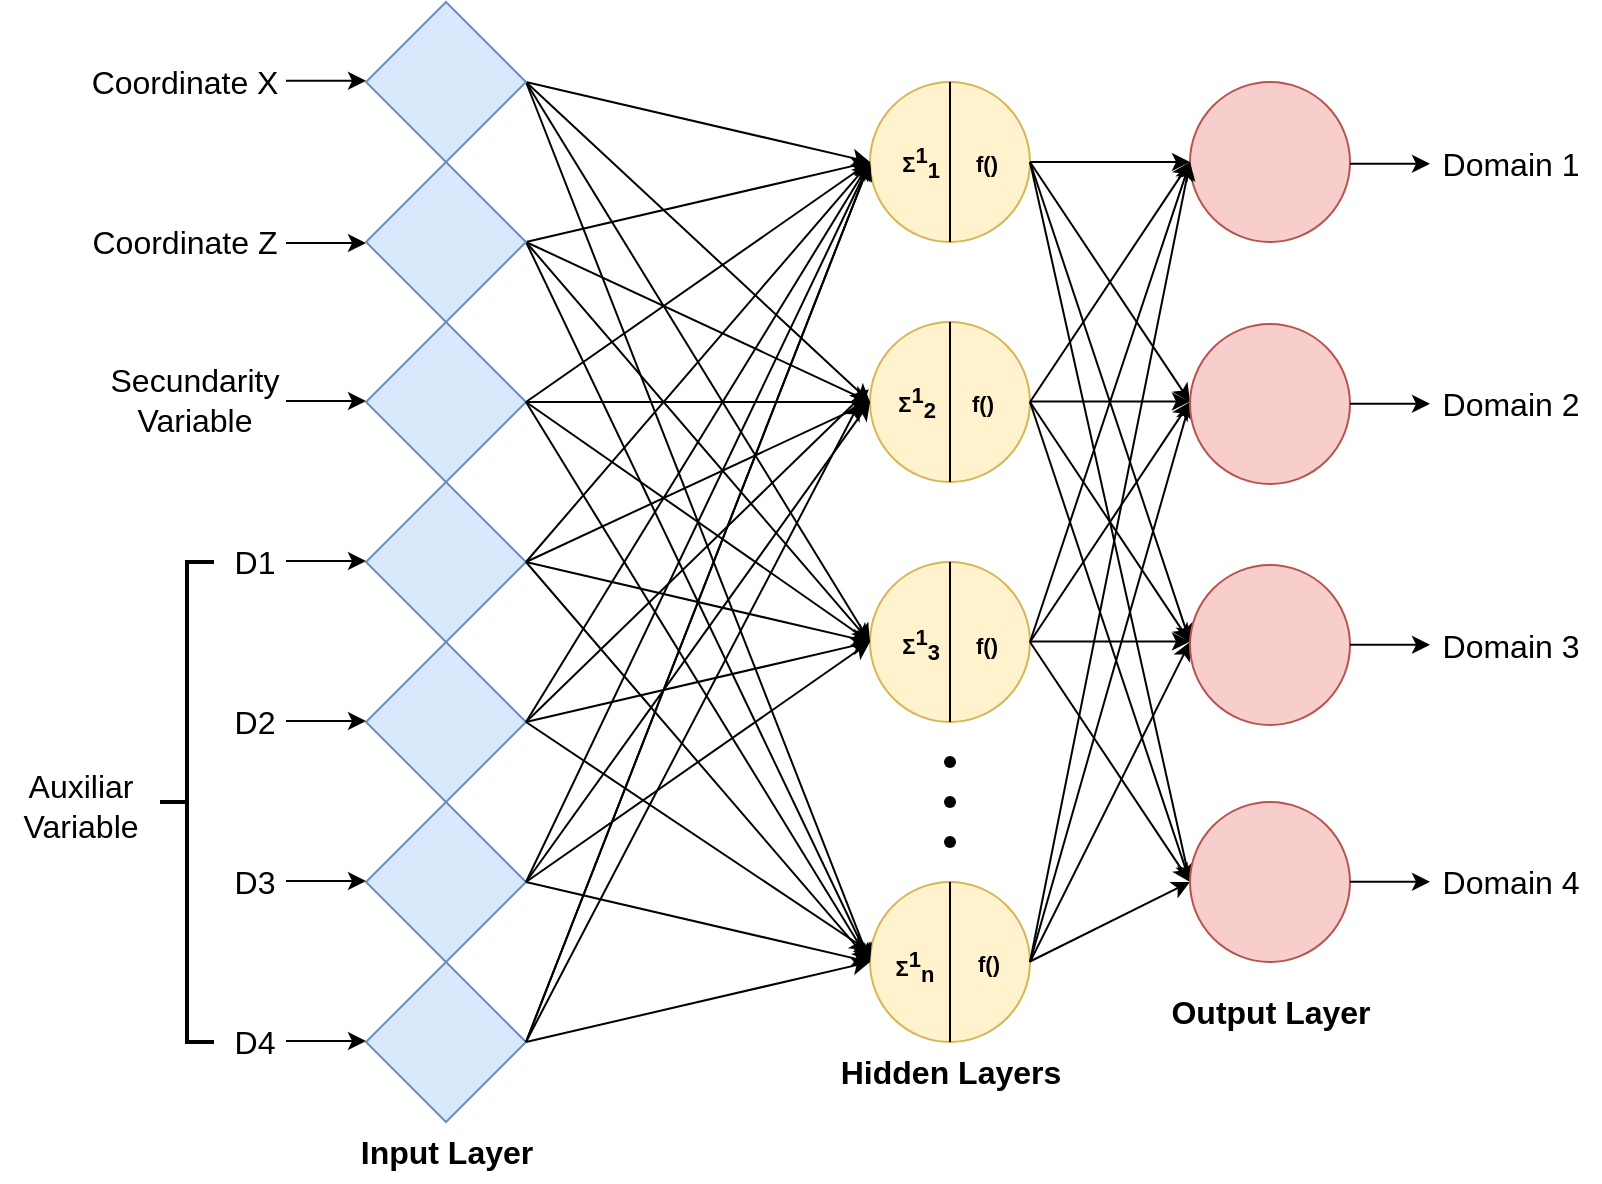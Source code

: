 <mxfile version="26.1.1">
  <diagram name="Página-1" id="CkdQ_40eLKM1FDib4vKP">
    <mxGraphModel dx="1614" dy="626" grid="1" gridSize="10" guides="1" tooltips="1" connect="1" arrows="1" fold="1" page="0" pageScale="1" pageWidth="827" pageHeight="1169" background="none" math="0" shadow="0">
      <root>
        <mxCell id="0" />
        <mxCell id="1" parent="0" />
        <mxCell id="4qIM2cVefQbF1bmY9J0a-3" value="" style="ellipse;whiteSpace=wrap;html=1;aspect=fixed;fillColor=#fff2cc;strokeColor=#d6b656;" parent="1" vertex="1">
          <mxGeometry x="295" y="200" width="80" height="80" as="geometry" />
        </mxCell>
        <mxCell id="4qIM2cVefQbF1bmY9J0a-4" value="" style="ellipse;whiteSpace=wrap;html=1;aspect=fixed;fillColor=#fff2cc;strokeColor=#d6b656;" parent="1" vertex="1">
          <mxGeometry x="295" y="80" width="80" height="80" as="geometry" />
        </mxCell>
        <mxCell id="4qIM2cVefQbF1bmY9J0a-5" value="" style="ellipse;whiteSpace=wrap;html=1;aspect=fixed;fillColor=#fff2cc;strokeColor=#d6b656;" parent="1" vertex="1">
          <mxGeometry x="295" y="320" width="80" height="80" as="geometry" />
        </mxCell>
        <mxCell id="4qIM2cVefQbF1bmY9J0a-6" value="" style="ellipse;whiteSpace=wrap;html=1;aspect=fixed;fillColor=#fff2cc;strokeColor=#d6b656;" parent="1" vertex="1">
          <mxGeometry x="295" y="480" width="80" height="80" as="geometry" />
        </mxCell>
        <mxCell id="4qIM2cVefQbF1bmY9J0a-19" value="" style="ellipse;whiteSpace=wrap;html=1;aspect=fixed;fillColor=#f8cecc;strokeColor=#b85450;" parent="1" vertex="1">
          <mxGeometry x="455" y="80" width="80" height="80" as="geometry" />
        </mxCell>
        <mxCell id="4qIM2cVefQbF1bmY9J0a-20" value="" style="endArrow=classic;html=1;rounded=0;exitX=1;exitY=0.5;exitDx=0;exitDy=0;entryX=0;entryY=0.5;entryDx=0;entryDy=0;" parent="1" source="FGVWQjZt9ewmgZoG4UvB-17" target="4qIM2cVefQbF1bmY9J0a-4" edge="1">
          <mxGeometry width="50" height="50" relative="1" as="geometry">
            <mxPoint x="200.0" y="160" as="sourcePoint" />
            <mxPoint x="440" y="170" as="targetPoint" />
          </mxGeometry>
        </mxCell>
        <mxCell id="4qIM2cVefQbF1bmY9J0a-21" value="" style="endArrow=classic;html=1;rounded=0;entryX=0;entryY=0.5;entryDx=0;entryDy=0;exitX=1;exitY=0.5;exitDx=0;exitDy=0;" parent="1" source="FGVWQjZt9ewmgZoG4UvB-17" target="4qIM2cVefQbF1bmY9J0a-6" edge="1">
          <mxGeometry width="50" height="50" relative="1" as="geometry">
            <mxPoint x="200" y="160" as="sourcePoint" />
            <mxPoint x="290" y="50" as="targetPoint" />
          </mxGeometry>
        </mxCell>
        <mxCell id="4qIM2cVefQbF1bmY9J0a-22" value="" style="endArrow=classic;html=1;rounded=0;exitX=1;exitY=0.5;exitDx=0;exitDy=0;entryX=0;entryY=0.5;entryDx=0;entryDy=0;" parent="1" source="FGVWQjZt9ewmgZoG4UvB-17" target="4qIM2cVefQbF1bmY9J0a-5" edge="1">
          <mxGeometry width="50" height="50" relative="1" as="geometry">
            <mxPoint x="200.0" y="160" as="sourcePoint" />
            <mxPoint x="300" y="60" as="targetPoint" />
          </mxGeometry>
        </mxCell>
        <mxCell id="4qIM2cVefQbF1bmY9J0a-23" value="" style="endArrow=classic;html=1;rounded=0;exitX=1;exitY=0.5;exitDx=0;exitDy=0;entryX=0;entryY=0.5;entryDx=0;entryDy=0;" parent="1" source="FGVWQjZt9ewmgZoG4UvB-17" target="4qIM2cVefQbF1bmY9J0a-3" edge="1">
          <mxGeometry width="50" height="50" relative="1" as="geometry">
            <mxPoint x="200.0" y="160" as="sourcePoint" />
            <mxPoint x="310" y="70" as="targetPoint" />
          </mxGeometry>
        </mxCell>
        <mxCell id="4qIM2cVefQbF1bmY9J0a-24" value="" style="endArrow=classic;html=1;rounded=0;exitX=1;exitY=0.5;exitDx=0;exitDy=0;entryX=0;entryY=0.5;entryDx=0;entryDy=0;" parent="1" source="FGVWQjZt9ewmgZoG4UvB-16" target="4qIM2cVefQbF1bmY9J0a-5" edge="1">
          <mxGeometry width="50" height="50" relative="1" as="geometry">
            <mxPoint x="200.0" y="280" as="sourcePoint" />
            <mxPoint x="290" y="50" as="targetPoint" />
          </mxGeometry>
        </mxCell>
        <mxCell id="4qIM2cVefQbF1bmY9J0a-25" value="" style="endArrow=classic;html=1;rounded=0;exitX=1;exitY=0.5;exitDx=0;exitDy=0;entryX=0;entryY=0.5;entryDx=0;entryDy=0;" parent="1" source="FGVWQjZt9ewmgZoG4UvB-16" target="4qIM2cVefQbF1bmY9J0a-6" edge="1">
          <mxGeometry width="50" height="50" relative="1" as="geometry">
            <mxPoint x="200.0" y="280" as="sourcePoint" />
            <mxPoint x="300" y="60" as="targetPoint" />
          </mxGeometry>
        </mxCell>
        <mxCell id="4qIM2cVefQbF1bmY9J0a-26" value="" style="endArrow=classic;html=1;rounded=0;exitX=1;exitY=0.5;exitDx=0;exitDy=0;entryX=0;entryY=0.5;entryDx=0;entryDy=0;" parent="1" source="FGVWQjZt9ewmgZoG4UvB-16" target="4qIM2cVefQbF1bmY9J0a-4" edge="1">
          <mxGeometry width="50" height="50" relative="1" as="geometry">
            <mxPoint x="200.0" y="280" as="sourcePoint" />
            <mxPoint x="310" y="70" as="targetPoint" />
          </mxGeometry>
        </mxCell>
        <mxCell id="4qIM2cVefQbF1bmY9J0a-27" value="" style="endArrow=classic;html=1;rounded=0;exitX=1;exitY=0.5;exitDx=0;exitDy=0;entryX=0;entryY=0.5;entryDx=0;entryDy=0;" parent="1" source="FGVWQjZt9ewmgZoG4UvB-16" target="4qIM2cVefQbF1bmY9J0a-3" edge="1">
          <mxGeometry width="50" height="50" relative="1" as="geometry">
            <mxPoint x="200.0" y="280" as="sourcePoint" />
            <mxPoint x="320" y="80" as="targetPoint" />
          </mxGeometry>
        </mxCell>
        <mxCell id="4qIM2cVefQbF1bmY9J0a-28" value="" style="endArrow=classic;html=1;rounded=0;exitX=1;exitY=0.5;exitDx=0;exitDy=0;entryX=0;entryY=0.5;entryDx=0;entryDy=0;" parent="1" source="4qIM2cVefQbF1bmY9J0a-4" edge="1">
          <mxGeometry width="50" height="50" relative="1" as="geometry">
            <mxPoint x="375" y="240" as="sourcePoint" />
            <mxPoint x="455.0" y="120" as="targetPoint" />
          </mxGeometry>
        </mxCell>
        <mxCell id="4qIM2cVefQbF1bmY9J0a-31" value="" style="endArrow=classic;html=1;rounded=0;exitX=1;exitY=0.5;exitDx=0;exitDy=0;entryX=0;entryY=0.5;entryDx=0;entryDy=0;" parent="1" edge="1">
          <mxGeometry width="50" height="50" relative="1" as="geometry">
            <mxPoint x="375" y="239.76" as="sourcePoint" />
            <mxPoint x="455" y="239.76" as="targetPoint" />
          </mxGeometry>
        </mxCell>
        <mxCell id="4qIM2cVefQbF1bmY9J0a-37" value="" style="endArrow=classic;html=1;rounded=0;exitX=1;exitY=0.5;exitDx=0;exitDy=0;entryX=0;entryY=0.5;entryDx=0;entryDy=0;" parent="1" edge="1">
          <mxGeometry width="50" height="50" relative="1" as="geometry">
            <mxPoint x="375" y="359.76" as="sourcePoint" />
            <mxPoint x="455" y="359.76" as="targetPoint" />
          </mxGeometry>
        </mxCell>
        <mxCell id="4qIM2cVefQbF1bmY9J0a-40" value="" style="endArrow=classic;html=1;rounded=0;exitX=1;exitY=0.5;exitDx=0;exitDy=0;entryX=0;entryY=0.5;entryDx=0;entryDy=0;" parent="1" target="FGVWQjZt9ewmgZoG4UvB-36" edge="1">
          <mxGeometry width="50" height="50" relative="1" as="geometry">
            <mxPoint x="375" y="519.76" as="sourcePoint" />
            <mxPoint x="450" y="480" as="targetPoint" />
          </mxGeometry>
        </mxCell>
        <mxCell id="4qIM2cVefQbF1bmY9J0a-44" value="" style="endArrow=classic;html=1;rounded=0;exitX=1;exitY=0.5;exitDx=0;exitDy=0;entryX=0;entryY=0.5;entryDx=0;entryDy=0;" parent="1" source="4qIM2cVefQbF1bmY9J0a-4" target="FGVWQjZt9ewmgZoG4UvB-36" edge="1">
          <mxGeometry width="50" height="50" relative="1" as="geometry">
            <mxPoint x="385" y="130" as="sourcePoint" />
            <mxPoint x="450" y="450" as="targetPoint" />
          </mxGeometry>
        </mxCell>
        <mxCell id="4qIM2cVefQbF1bmY9J0a-45" value="" style="endArrow=classic;html=1;rounded=0;entryX=0;entryY=0.5;entryDx=0;entryDy=0;exitX=1;exitY=0.5;exitDx=0;exitDy=0;" parent="1" source="4qIM2cVefQbF1bmY9J0a-4" edge="1">
          <mxGeometry width="50" height="50" relative="1" as="geometry">
            <mxPoint x="395" y="140" as="sourcePoint" />
            <mxPoint x="455.0" y="360.0" as="targetPoint" />
          </mxGeometry>
        </mxCell>
        <mxCell id="4qIM2cVefQbF1bmY9J0a-46" value="" style="endArrow=classic;html=1;rounded=0;exitX=1;exitY=0.5;exitDx=0;exitDy=0;entryX=0;entryY=0.5;entryDx=0;entryDy=0;" parent="1" source="4qIM2cVefQbF1bmY9J0a-4" edge="1">
          <mxGeometry width="50" height="50" relative="1" as="geometry">
            <mxPoint x="405" y="150" as="sourcePoint" />
            <mxPoint x="455.0" y="240" as="targetPoint" />
          </mxGeometry>
        </mxCell>
        <mxCell id="4qIM2cVefQbF1bmY9J0a-47" value="" style="endArrow=classic;html=1;rounded=0;exitX=1;exitY=0.5;exitDx=0;exitDy=0;entryX=0;entryY=0.5;entryDx=0;entryDy=0;" parent="1" source="4qIM2cVefQbF1bmY9J0a-3" edge="1">
          <mxGeometry width="50" height="50" relative="1" as="geometry">
            <mxPoint x="415" y="160" as="sourcePoint" />
            <mxPoint x="455.0" y="120" as="targetPoint" />
          </mxGeometry>
        </mxCell>
        <mxCell id="4qIM2cVefQbF1bmY9J0a-48" value="" style="endArrow=classic;html=1;rounded=0;exitX=1;exitY=0.5;exitDx=0;exitDy=0;entryX=0;entryY=0.5;entryDx=0;entryDy=0;" parent="1" source="4qIM2cVefQbF1bmY9J0a-3" target="FGVWQjZt9ewmgZoG4UvB-36" edge="1">
          <mxGeometry width="50" height="50" relative="1" as="geometry">
            <mxPoint x="425" y="170" as="sourcePoint" />
            <mxPoint x="450" y="460" as="targetPoint" />
          </mxGeometry>
        </mxCell>
        <mxCell id="4qIM2cVefQbF1bmY9J0a-49" value="" style="endArrow=classic;html=1;rounded=0;exitX=1;exitY=0.5;exitDx=0;exitDy=0;entryX=0;entryY=0.5;entryDx=0;entryDy=0;" parent="1" source="4qIM2cVefQbF1bmY9J0a-3" edge="1">
          <mxGeometry width="50" height="50" relative="1" as="geometry">
            <mxPoint x="435" y="180" as="sourcePoint" />
            <mxPoint x="455.0" y="360.0" as="targetPoint" />
          </mxGeometry>
        </mxCell>
        <mxCell id="4qIM2cVefQbF1bmY9J0a-52" value="" style="endArrow=classic;html=1;rounded=0;exitX=1;exitY=0.5;exitDx=0;exitDy=0;entryX=0;entryY=0.5;entryDx=0;entryDy=0;" parent="1" source="4qIM2cVefQbF1bmY9J0a-5" target="FGVWQjZt9ewmgZoG4UvB-36" edge="1">
          <mxGeometry width="50" height="50" relative="1" as="geometry">
            <mxPoint x="395" y="470" as="sourcePoint" />
            <mxPoint x="440" y="470" as="targetPoint" />
          </mxGeometry>
        </mxCell>
        <mxCell id="4qIM2cVefQbF1bmY9J0a-54" value="" style="endArrow=classic;html=1;rounded=0;exitX=1;exitY=0.5;exitDx=0;exitDy=0;entryX=0;entryY=0.5;entryDx=0;entryDy=0;" parent="1" source="4qIM2cVefQbF1bmY9J0a-5" edge="1">
          <mxGeometry width="50" height="50" relative="1" as="geometry">
            <mxPoint x="455" y="520" as="sourcePoint" />
            <mxPoint x="455.0" y="120" as="targetPoint" />
          </mxGeometry>
        </mxCell>
        <mxCell id="4qIM2cVefQbF1bmY9J0a-55" value="" style="endArrow=classic;html=1;rounded=0;exitX=1;exitY=0.5;exitDx=0;exitDy=0;entryX=0;entryY=0.5;entryDx=0;entryDy=0;" parent="1" source="4qIM2cVefQbF1bmY9J0a-5" edge="1">
          <mxGeometry width="50" height="50" relative="1" as="geometry">
            <mxPoint x="465" y="530" as="sourcePoint" />
            <mxPoint x="455.0" y="240" as="targetPoint" />
          </mxGeometry>
        </mxCell>
        <mxCell id="4qIM2cVefQbF1bmY9J0a-56" value="" style="endArrow=classic;html=1;rounded=0;exitX=1;exitY=0.5;exitDx=0;exitDy=0;entryX=0;entryY=0.5;entryDx=0;entryDy=0;" parent="1" source="4qIM2cVefQbF1bmY9J0a-6" edge="1">
          <mxGeometry width="50" height="50" relative="1" as="geometry">
            <mxPoint x="415" y="480" as="sourcePoint" />
            <mxPoint x="455.0" y="360.0" as="targetPoint" />
          </mxGeometry>
        </mxCell>
        <mxCell id="4qIM2cVefQbF1bmY9J0a-57" value="" style="endArrow=classic;html=1;rounded=0;exitX=1;exitY=0.5;exitDx=0;exitDy=0;entryX=0;entryY=0.5;entryDx=0;entryDy=0;" parent="1" source="4qIM2cVefQbF1bmY9J0a-6" edge="1">
          <mxGeometry width="50" height="50" relative="1" as="geometry">
            <mxPoint x="415" y="480" as="sourcePoint" />
            <mxPoint x="455.0" y="240" as="targetPoint" />
          </mxGeometry>
        </mxCell>
        <mxCell id="4qIM2cVefQbF1bmY9J0a-58" value="" style="endArrow=classic;html=1;rounded=0;exitX=1;exitY=0.5;exitDx=0;exitDy=0;entryX=0;entryY=0.5;entryDx=0;entryDy=0;" parent="1" source="4qIM2cVefQbF1bmY9J0a-6" edge="1">
          <mxGeometry width="50" height="50" relative="1" as="geometry">
            <mxPoint x="475" y="540" as="sourcePoint" />
            <mxPoint x="455.0" y="120" as="targetPoint" />
          </mxGeometry>
        </mxCell>
        <mxCell id="4qIM2cVefQbF1bmY9J0a-155" value="" style="shape=waypoint;sketch=0;fillStyle=solid;size=6;pointerEvents=1;points=[];fillColor=none;resizable=0;rotatable=0;perimeter=centerPerimeter;snapToPoint=1;" parent="1" vertex="1">
          <mxGeometry x="325" y="410" width="20" height="20" as="geometry" />
        </mxCell>
        <mxCell id="4qIM2cVefQbF1bmY9J0a-156" value="" style="shape=waypoint;sketch=0;fillStyle=solid;size=6;pointerEvents=1;points=[];fillColor=none;resizable=0;rotatable=0;perimeter=centerPerimeter;snapToPoint=1;" parent="1" vertex="1">
          <mxGeometry x="325" y="430" width="20" height="20" as="geometry" />
        </mxCell>
        <mxCell id="4qIM2cVefQbF1bmY9J0a-157" value="" style="shape=waypoint;sketch=0;fillStyle=solid;size=6;pointerEvents=1;points=[];fillColor=none;resizable=0;rotatable=0;perimeter=centerPerimeter;snapToPoint=1;" parent="1" vertex="1">
          <mxGeometry x="325" y="450" width="20" height="20" as="geometry" />
        </mxCell>
        <mxCell id="4qIM2cVefQbF1bmY9J0a-167" value="" style="endArrow=classic;html=1;rounded=0;entryX=0;entryY=0.5;entryDx=0;entryDy=0;" parent="1" edge="1">
          <mxGeometry width="50" height="50" relative="1" as="geometry">
            <mxPoint x="3" y="79.43" as="sourcePoint" />
            <mxPoint x="43.0" y="79.43" as="targetPoint" />
          </mxGeometry>
        </mxCell>
        <mxCell id="4qIM2cVefQbF1bmY9J0a-168" value="" style="endArrow=classic;html=1;rounded=0;entryX=0;entryY=0.5;entryDx=0;entryDy=0;" parent="1" edge="1">
          <mxGeometry width="50" height="50" relative="1" as="geometry">
            <mxPoint x="3" y="160.5" as="sourcePoint" />
            <mxPoint x="43" y="160.5" as="targetPoint" />
          </mxGeometry>
        </mxCell>
        <mxCell id="4qIM2cVefQbF1bmY9J0a-169" value="" style="endArrow=classic;html=1;rounded=0;entryX=0;entryY=0.5;entryDx=0;entryDy=0;" parent="1" edge="1">
          <mxGeometry width="50" height="50" relative="1" as="geometry">
            <mxPoint x="535" y="120.88" as="sourcePoint" />
            <mxPoint x="575" y="120.88" as="targetPoint" />
          </mxGeometry>
        </mxCell>
        <mxCell id="4qIM2cVefQbF1bmY9J0a-170" value="Input Layer" style="text;html=1;align=center;verticalAlign=middle;resizable=0;points=[];autosize=1;strokeColor=none;fillColor=none;fontSize=16;fontStyle=1" parent="1" vertex="1">
          <mxGeometry x="28" y="600" width="110" height="30" as="geometry" />
        </mxCell>
        <mxCell id="4qIM2cVefQbF1bmY9J0a-171" value="Hidden Layers" style="text;html=1;align=center;verticalAlign=middle;resizable=0;points=[];autosize=1;strokeColor=none;fillColor=none;fontSize=16;fontStyle=1" parent="1" vertex="1">
          <mxGeometry x="270" y="560" width="130" height="30" as="geometry" />
        </mxCell>
        <mxCell id="4qIM2cVefQbF1bmY9J0a-172" value="Output Layer" style="text;html=1;align=center;verticalAlign=middle;resizable=0;points=[];autosize=1;strokeColor=none;fillColor=none;fontSize=16;fontStyle=1" parent="1" vertex="1">
          <mxGeometry x="435" y="530" width="120" height="30" as="geometry" />
        </mxCell>
        <mxCell id="4qIM2cVefQbF1bmY9J0a-173" value="Coordinate X" style="text;html=1;align=center;verticalAlign=middle;resizable=0;points=[];autosize=1;strokeColor=none;fillColor=none;fontSize=16;" parent="1" vertex="1">
          <mxGeometry x="-104" y="64.5" width="111" height="31" as="geometry" />
        </mxCell>
        <mxCell id="4qIM2cVefQbF1bmY9J0a-174" value="Coordinate Z" style="text;html=1;align=center;verticalAlign=middle;resizable=0;points=[];autosize=1;strokeColor=none;fillColor=none;fontSize=16;" parent="1" vertex="1">
          <mxGeometry x="-104" y="144.5" width="111" height="31" as="geometry" />
        </mxCell>
        <mxCell id="4qIM2cVefQbF1bmY9J0a-175" value="Domain 1" style="text;html=1;align=center;verticalAlign=middle;resizable=0;points=[];autosize=1;strokeColor=none;fillColor=none;fontSize=16;" parent="1" vertex="1">
          <mxGeometry x="570" y="106" width="90" height="30" as="geometry" />
        </mxCell>
        <mxCell id="RCf1zZOmux3i1M2k7Inm-12" value="" style="endArrow=none;html=1;rounded=0;entryX=0.5;entryY=0;entryDx=0;entryDy=0;exitX=0.5;exitY=1;exitDx=0;exitDy=0;" parent="1" source="4qIM2cVefQbF1bmY9J0a-4" target="4qIM2cVefQbF1bmY9J0a-4" edge="1">
          <mxGeometry width="50" height="50" relative="1" as="geometry">
            <mxPoint x="551" y="418" as="sourcePoint" />
            <mxPoint x="601" y="368" as="targetPoint" />
          </mxGeometry>
        </mxCell>
        <mxCell id="RCf1zZOmux3i1M2k7Inm-13" value="" style="endArrow=none;html=1;rounded=0;exitX=0.5;exitY=1;exitDx=0;exitDy=0;entryX=0.5;entryY=0;entryDx=0;entryDy=0;" parent="1" source="4qIM2cVefQbF1bmY9J0a-3" target="4qIM2cVefQbF1bmY9J0a-3" edge="1">
          <mxGeometry width="50" height="50" relative="1" as="geometry">
            <mxPoint x="332" y="280" as="sourcePoint" />
            <mxPoint x="338" y="220" as="targetPoint" />
          </mxGeometry>
        </mxCell>
        <mxCell id="RCf1zZOmux3i1M2k7Inm-15" value="" style="endArrow=none;html=1;rounded=0;exitX=0.5;exitY=1;exitDx=0;exitDy=0;entryX=0.5;entryY=0;entryDx=0;entryDy=0;" parent="1" source="4qIM2cVefQbF1bmY9J0a-5" target="4qIM2cVefQbF1bmY9J0a-5" edge="1">
          <mxGeometry width="50" height="50" relative="1" as="geometry">
            <mxPoint x="345" y="290" as="sourcePoint" />
            <mxPoint x="345" y="210" as="targetPoint" />
          </mxGeometry>
        </mxCell>
        <mxCell id="RCf1zZOmux3i1M2k7Inm-16" value="" style="endArrow=none;html=1;rounded=0;exitX=0.5;exitY=1;exitDx=0;exitDy=0;entryX=0.5;entryY=0;entryDx=0;entryDy=0;" parent="1" source="4qIM2cVefQbF1bmY9J0a-6" target="4qIM2cVefQbF1bmY9J0a-6" edge="1">
          <mxGeometry width="50" height="50" relative="1" as="geometry">
            <mxPoint x="355" y="300" as="sourcePoint" />
            <mxPoint x="355" y="220" as="targetPoint" />
          </mxGeometry>
        </mxCell>
        <mxCell id="RCf1zZOmux3i1M2k7Inm-29" value="&lt;font style=&quot;font-size: 11px;&quot;&gt;&lt;b style=&quot;font-size: 11px;&quot;&gt;&lt;span style=&quot;font-size: 11px;&quot;&gt;Σ&lt;sup style=&quot;font-size: 11px;&quot;&gt;1&lt;/sup&gt;&lt;/span&gt;&lt;span style=&quot;font-size: 11px;&quot;&gt;&lt;sub style=&quot;font-size: 11px;&quot;&gt;1&lt;/sub&gt;&lt;/span&gt;&lt;/b&gt;&lt;/font&gt;" style="text;html=1;align=center;verticalAlign=middle;resizable=0;points=[];autosize=1;strokeColor=none;fillColor=none;fontSize=11;" parent="1" vertex="1">
          <mxGeometry x="301" y="103.5" width="37" height="33" as="geometry" />
        </mxCell>
        <mxCell id="RCf1zZOmux3i1M2k7Inm-30" value="&lt;font style=&quot;font-size: 11px;&quot;&gt;&lt;b style=&quot;font-size: 11px;&quot;&gt;&lt;span style=&quot;font-size: 11px;&quot;&gt;Σ&lt;sup style=&quot;font-size: 11px;&quot;&gt;1&lt;/sup&gt;&lt;/span&gt;&lt;span style=&quot;font-size: 11px;&quot;&gt;&lt;sub style=&quot;font-size: 11px;&quot;&gt;2&lt;/sub&gt;&lt;/span&gt;&lt;/b&gt;&lt;/font&gt;" style="text;html=1;align=center;verticalAlign=middle;resizable=0;points=[];autosize=1;strokeColor=none;fillColor=none;fontSize=11;" parent="1" vertex="1">
          <mxGeometry x="299" y="223.5" width="37" height="33" as="geometry" />
        </mxCell>
        <mxCell id="RCf1zZOmux3i1M2k7Inm-31" value="&lt;font style=&quot;font-size: 11px;&quot;&gt;&lt;b style=&quot;font-size: 11px;&quot;&gt;&lt;span style=&quot;font-size: 11px;&quot;&gt;Σ&lt;sup style=&quot;font-size: 11px;&quot;&gt;1&lt;/sup&gt;&lt;/span&gt;&lt;span style=&quot;font-size: 11px;&quot;&gt;&lt;sub style=&quot;font-size: 11px;&quot;&gt;3&lt;/sub&gt;&lt;/span&gt;&lt;/b&gt;&lt;/font&gt;" style="text;html=1;align=center;verticalAlign=middle;resizable=0;points=[];autosize=1;strokeColor=none;fillColor=none;fontSize=11;" parent="1" vertex="1">
          <mxGeometry x="301" y="344" width="37" height="33" as="geometry" />
        </mxCell>
        <mxCell id="RCf1zZOmux3i1M2k7Inm-32" value="&lt;font style=&quot;font-size: 11px;&quot;&gt;&lt;b style=&quot;font-size: 11px;&quot;&gt;&lt;span style=&quot;font-size: 11px;&quot;&gt;Σ&lt;sup style=&quot;font-size: 11px;&quot;&gt;1&lt;/sup&gt;&lt;/span&gt;&lt;sub style=&quot;font-size: 11px;&quot;&gt;&lt;font style=&quot;font-size: 11px;&quot;&gt;n&lt;/font&gt;&lt;/sub&gt;&lt;/b&gt;&lt;/font&gt;" style="text;html=1;align=center;verticalAlign=middle;resizable=0;points=[];autosize=1;strokeColor=none;fillColor=none;fontSize=11;" parent="1" vertex="1">
          <mxGeometry x="297" y="506.5" width="40" height="30" as="geometry" />
        </mxCell>
        <mxCell id="RCf1zZOmux3i1M2k7Inm-45" value="&lt;span style=&quot;font-size: 11px;&quot;&gt;&lt;b style=&quot;font-size: 11px;&quot;&gt;f()&lt;/b&gt;&lt;/span&gt;" style="text;html=1;align=center;verticalAlign=middle;resizable=0;points=[];autosize=1;strokeColor=none;fillColor=none;fontSize=11;" parent="1" vertex="1">
          <mxGeometry x="338" y="108.5" width="29" height="25" as="geometry" />
        </mxCell>
        <mxCell id="RCf1zZOmux3i1M2k7Inm-46" value="&lt;b style=&quot;border-color: var(--border-color); font-size: 11px;&quot;&gt;f()&lt;/b&gt;" style="text;html=1;align=center;verticalAlign=middle;resizable=0;points=[];autosize=1;strokeColor=none;fillColor=none;fontSize=11;" parent="1" vertex="1">
          <mxGeometry x="336" y="228.5" width="29" height="25" as="geometry" />
        </mxCell>
        <mxCell id="RCf1zZOmux3i1M2k7Inm-47" value="&lt;b style=&quot;border-color: var(--border-color); font-size: 11px;&quot;&gt;f()&lt;/b&gt;" style="text;html=1;align=center;verticalAlign=middle;resizable=0;points=[];autosize=1;strokeColor=none;fillColor=none;fontSize=11;" parent="1" vertex="1">
          <mxGeometry x="338" y="349" width="29" height="25" as="geometry" />
        </mxCell>
        <mxCell id="RCf1zZOmux3i1M2k7Inm-48" value="&lt;b style=&quot;border-color: var(--border-color); font-size: 11px;&quot;&gt;f()&lt;/b&gt;" style="text;html=1;align=center;verticalAlign=middle;resizable=0;points=[];autosize=1;strokeColor=none;fillColor=none;fontSize=11;" parent="1" vertex="1">
          <mxGeometry x="339" y="508.5" width="29" height="25" as="geometry" />
        </mxCell>
        <mxCell id="FGVWQjZt9ewmgZoG4UvB-2" value="" style="rhombus;whiteSpace=wrap;html=1;fillColor=#dae8fc;strokeColor=#6c8ebf;" parent="1" vertex="1">
          <mxGeometry x="43" y="280" width="80" height="80" as="geometry" />
        </mxCell>
        <mxCell id="FGVWQjZt9ewmgZoG4UvB-10" value="" style="endArrow=classic;html=1;rounded=0;entryX=0;entryY=0.5;entryDx=0;entryDy=0;" parent="1" edge="1">
          <mxGeometry width="50" height="50" relative="1" as="geometry">
            <mxPoint x="3" y="239.5" as="sourcePoint" />
            <mxPoint x="43" y="239.5" as="targetPoint" />
          </mxGeometry>
        </mxCell>
        <mxCell id="FGVWQjZt9ewmgZoG4UvB-11" value="Secundarity&lt;div&gt;Variable&lt;/div&gt;" style="text;html=1;align=center;verticalAlign=middle;resizable=0;points=[];autosize=1;strokeColor=none;fillColor=none;fontSize=16;" parent="1" vertex="1">
          <mxGeometry x="-94.5" y="214" width="103" height="50" as="geometry" />
        </mxCell>
        <mxCell id="FGVWQjZt9ewmgZoG4UvB-12" value="" style="endArrow=classic;html=1;rounded=0;entryX=0;entryY=0.5;entryDx=0;entryDy=0;" parent="1" edge="1">
          <mxGeometry width="50" height="50" relative="1" as="geometry">
            <mxPoint x="3" y="319.5" as="sourcePoint" />
            <mxPoint x="43" y="319.5" as="targetPoint" />
          </mxGeometry>
        </mxCell>
        <mxCell id="FGVWQjZt9ewmgZoG4UvB-13" value="D1" style="text;html=1;align=center;verticalAlign=middle;resizable=0;points=[];autosize=1;strokeColor=none;fillColor=none;fontSize=16;" parent="1" vertex="1">
          <mxGeometry x="-33" y="305" width="40" height="30" as="geometry" />
        </mxCell>
        <mxCell id="FGVWQjZt9ewmgZoG4UvB-15" value="" style="rhombus;whiteSpace=wrap;html=1;fillColor=#dae8fc;strokeColor=#6c8ebf;" parent="1" vertex="1">
          <mxGeometry x="43" y="200" width="80" height="80" as="geometry" />
        </mxCell>
        <mxCell id="FGVWQjZt9ewmgZoG4UvB-16" value="" style="rhombus;whiteSpace=wrap;html=1;fillColor=#dae8fc;strokeColor=#6c8ebf;" parent="1" vertex="1">
          <mxGeometry x="43" y="120" width="80" height="80" as="geometry" />
        </mxCell>
        <mxCell id="FGVWQjZt9ewmgZoG4UvB-17" value="" style="rhombus;whiteSpace=wrap;html=1;fillColor=#dae8fc;strokeColor=#6c8ebf;" parent="1" vertex="1">
          <mxGeometry x="43" y="40" width="80" height="80" as="geometry" />
        </mxCell>
        <mxCell id="FGVWQjZt9ewmgZoG4UvB-20" value="" style="endArrow=classic;html=1;rounded=0;exitX=1;exitY=0.5;exitDx=0;exitDy=0;entryX=0;entryY=0.5;entryDx=0;entryDy=0;" parent="1" source="FGVWQjZt9ewmgZoG4UvB-15" target="4qIM2cVefQbF1bmY9J0a-6" edge="1">
          <mxGeometry width="50" height="50" relative="1" as="geometry">
            <mxPoint x="133" y="192" as="sourcePoint" />
            <mxPoint x="290" y="500" as="targetPoint" />
          </mxGeometry>
        </mxCell>
        <mxCell id="FGVWQjZt9ewmgZoG4UvB-21" value="" style="endArrow=classic;html=1;rounded=0;exitX=1;exitY=0.5;exitDx=0;exitDy=0;entryX=0;entryY=0.5;entryDx=0;entryDy=0;" parent="1" source="FGVWQjZt9ewmgZoG4UvB-15" target="4qIM2cVefQbF1bmY9J0a-5" edge="1">
          <mxGeometry width="50" height="50" relative="1" as="geometry">
            <mxPoint x="143" y="202" as="sourcePoint" />
            <mxPoint x="300" y="460" as="targetPoint" />
          </mxGeometry>
        </mxCell>
        <mxCell id="FGVWQjZt9ewmgZoG4UvB-22" value="" style="endArrow=classic;html=1;rounded=0;exitX=1;exitY=0.5;exitDx=0;exitDy=0;entryX=0;entryY=0.5;entryDx=0;entryDy=0;" parent="1" source="FGVWQjZt9ewmgZoG4UvB-15" target="4qIM2cVefQbF1bmY9J0a-3" edge="1">
          <mxGeometry width="50" height="50" relative="1" as="geometry">
            <mxPoint x="153" y="212" as="sourcePoint" />
            <mxPoint x="270" y="250" as="targetPoint" />
          </mxGeometry>
        </mxCell>
        <mxCell id="FGVWQjZt9ewmgZoG4UvB-23" value="" style="endArrow=classic;html=1;rounded=0;exitX=1;exitY=0.5;exitDx=0;exitDy=0;entryX=0;entryY=0.5;entryDx=0;entryDy=0;" parent="1" source="FGVWQjZt9ewmgZoG4UvB-15" target="4qIM2cVefQbF1bmY9J0a-4" edge="1">
          <mxGeometry width="50" height="50" relative="1" as="geometry">
            <mxPoint x="163" y="222" as="sourcePoint" />
            <mxPoint x="320" y="480" as="targetPoint" />
          </mxGeometry>
        </mxCell>
        <mxCell id="FGVWQjZt9ewmgZoG4UvB-24" value="" style="endArrow=classic;html=1;rounded=0;exitX=1;exitY=0.5;exitDx=0;exitDy=0;entryX=0;entryY=0.5;entryDx=0;entryDy=0;" parent="1" source="FGVWQjZt9ewmgZoG4UvB-2" target="4qIM2cVefQbF1bmY9J0a-6" edge="1">
          <mxGeometry width="50" height="50" relative="1" as="geometry">
            <mxPoint x="173" y="232" as="sourcePoint" />
            <mxPoint x="330" y="490" as="targetPoint" />
          </mxGeometry>
        </mxCell>
        <mxCell id="FGVWQjZt9ewmgZoG4UvB-25" value="" style="endArrow=classic;html=1;rounded=0;exitX=1;exitY=0.5;exitDx=0;exitDy=0;entryX=0;entryY=0.5;entryDx=0;entryDy=0;" parent="1" source="FGVWQjZt9ewmgZoG4UvB-2" target="4qIM2cVefQbF1bmY9J0a-5" edge="1">
          <mxGeometry width="50" height="50" relative="1" as="geometry">
            <mxPoint x="183" y="242" as="sourcePoint" />
            <mxPoint x="340" y="500" as="targetPoint" />
          </mxGeometry>
        </mxCell>
        <mxCell id="FGVWQjZt9ewmgZoG4UvB-26" value="" style="endArrow=classic;html=1;rounded=0;exitX=1;exitY=0.5;exitDx=0;exitDy=0;entryX=0;entryY=0.5;entryDx=0;entryDy=0;" parent="1" source="FGVWQjZt9ewmgZoG4UvB-2" target="4qIM2cVefQbF1bmY9J0a-3" edge="1">
          <mxGeometry width="50" height="50" relative="1" as="geometry">
            <mxPoint x="193" y="252" as="sourcePoint" />
            <mxPoint x="350" y="510" as="targetPoint" />
          </mxGeometry>
        </mxCell>
        <mxCell id="FGVWQjZt9ewmgZoG4UvB-27" value="" style="endArrow=classic;html=1;rounded=0;exitX=1;exitY=0.5;exitDx=0;exitDy=0;entryX=0;entryY=0.5;entryDx=0;entryDy=0;" parent="1" source="FGVWQjZt9ewmgZoG4UvB-2" target="4qIM2cVefQbF1bmY9J0a-4" edge="1">
          <mxGeometry width="50" height="50" relative="1" as="geometry">
            <mxPoint x="203" y="262" as="sourcePoint" />
            <mxPoint x="360" y="520" as="targetPoint" />
          </mxGeometry>
        </mxCell>
        <mxCell id="FGVWQjZt9ewmgZoG4UvB-34" value="" style="ellipse;whiteSpace=wrap;html=1;aspect=fixed;fillColor=#f8cecc;strokeColor=#b85450;" parent="1" vertex="1">
          <mxGeometry x="455" y="201" width="80" height="80" as="geometry" />
        </mxCell>
        <mxCell id="FGVWQjZt9ewmgZoG4UvB-35" value="" style="ellipse;whiteSpace=wrap;html=1;aspect=fixed;fillColor=#f8cecc;strokeColor=#b85450;" parent="1" vertex="1">
          <mxGeometry x="455" y="321.5" width="80" height="80" as="geometry" />
        </mxCell>
        <mxCell id="FGVWQjZt9ewmgZoG4UvB-36" value="" style="ellipse;whiteSpace=wrap;html=1;aspect=fixed;fillColor=#f8cecc;strokeColor=#b85450;" parent="1" vertex="1">
          <mxGeometry x="455" y="440" width="80" height="80" as="geometry" />
        </mxCell>
        <mxCell id="FGVWQjZt9ewmgZoG4UvB-39" value="" style="endArrow=classic;html=1;rounded=0;entryX=0;entryY=0.5;entryDx=0;entryDy=0;" parent="1" edge="1">
          <mxGeometry width="50" height="50" relative="1" as="geometry">
            <mxPoint x="535" y="240.88" as="sourcePoint" />
            <mxPoint x="575" y="240.88" as="targetPoint" />
          </mxGeometry>
        </mxCell>
        <mxCell id="FGVWQjZt9ewmgZoG4UvB-40" value="Domain 2" style="text;html=1;align=center;verticalAlign=middle;resizable=0;points=[];autosize=1;strokeColor=none;fillColor=none;fontSize=16;" parent="1" vertex="1">
          <mxGeometry x="570" y="226" width="90" height="30" as="geometry" />
        </mxCell>
        <mxCell id="FGVWQjZt9ewmgZoG4UvB-41" value="" style="endArrow=classic;html=1;rounded=0;entryX=0;entryY=0.5;entryDx=0;entryDy=0;" parent="1" edge="1">
          <mxGeometry width="50" height="50" relative="1" as="geometry">
            <mxPoint x="535" y="361.38" as="sourcePoint" />
            <mxPoint x="575" y="361.38" as="targetPoint" />
          </mxGeometry>
        </mxCell>
        <mxCell id="FGVWQjZt9ewmgZoG4UvB-42" value="Domain 3" style="text;html=1;align=center;verticalAlign=middle;resizable=0;points=[];autosize=1;strokeColor=none;fillColor=none;fontSize=16;" parent="1" vertex="1">
          <mxGeometry x="570" y="346.5" width="90" height="30" as="geometry" />
        </mxCell>
        <mxCell id="FGVWQjZt9ewmgZoG4UvB-43" value="" style="endArrow=classic;html=1;rounded=0;entryX=0;entryY=0.5;entryDx=0;entryDy=0;" parent="1" edge="1">
          <mxGeometry width="50" height="50" relative="1" as="geometry">
            <mxPoint x="535" y="479.88" as="sourcePoint" />
            <mxPoint x="575" y="479.88" as="targetPoint" />
          </mxGeometry>
        </mxCell>
        <mxCell id="FGVWQjZt9ewmgZoG4UvB-44" value="Domain 4" style="text;html=1;align=center;verticalAlign=middle;resizable=0;points=[];autosize=1;strokeColor=none;fillColor=none;fontSize=16;" parent="1" vertex="1">
          <mxGeometry x="570" y="465" width="90" height="30" as="geometry" />
        </mxCell>
        <mxCell id="FGVWQjZt9ewmgZoG4UvB-45" value="" style="rhombus;whiteSpace=wrap;html=1;fillColor=#dae8fc;strokeColor=#6c8ebf;" parent="1" vertex="1">
          <mxGeometry x="43" y="360" width="80" height="80" as="geometry" />
        </mxCell>
        <mxCell id="FGVWQjZt9ewmgZoG4UvB-46" value="" style="endArrow=classic;html=1;rounded=0;entryX=0;entryY=0.5;entryDx=0;entryDy=0;" parent="1" edge="1">
          <mxGeometry width="50" height="50" relative="1" as="geometry">
            <mxPoint x="3" y="399.5" as="sourcePoint" />
            <mxPoint x="43" y="399.5" as="targetPoint" />
          </mxGeometry>
        </mxCell>
        <mxCell id="FGVWQjZt9ewmgZoG4UvB-47" value="D2" style="text;html=1;align=center;verticalAlign=middle;resizable=0;points=[];autosize=1;strokeColor=none;fillColor=none;fontSize=16;" parent="1" vertex="1">
          <mxGeometry x="-33" y="385" width="40" height="30" as="geometry" />
        </mxCell>
        <mxCell id="FGVWQjZt9ewmgZoG4UvB-48" value="" style="rhombus;whiteSpace=wrap;html=1;fillColor=#dae8fc;strokeColor=#6c8ebf;" parent="1" vertex="1">
          <mxGeometry x="43" y="440" width="80" height="80" as="geometry" />
        </mxCell>
        <mxCell id="FGVWQjZt9ewmgZoG4UvB-49" value="" style="endArrow=classic;html=1;rounded=0;entryX=0;entryY=0.5;entryDx=0;entryDy=0;" parent="1" edge="1">
          <mxGeometry width="50" height="50" relative="1" as="geometry">
            <mxPoint x="3" y="479.5" as="sourcePoint" />
            <mxPoint x="43" y="479.5" as="targetPoint" />
          </mxGeometry>
        </mxCell>
        <mxCell id="FGVWQjZt9ewmgZoG4UvB-50" value="D3" style="text;html=1;align=center;verticalAlign=middle;resizable=0;points=[];autosize=1;strokeColor=none;fillColor=none;fontSize=16;" parent="1" vertex="1">
          <mxGeometry x="-33" y="465" width="40" height="30" as="geometry" />
        </mxCell>
        <mxCell id="FGVWQjZt9ewmgZoG4UvB-51" value="" style="rhombus;whiteSpace=wrap;html=1;fillColor=#dae8fc;strokeColor=#6c8ebf;" parent="1" vertex="1">
          <mxGeometry x="43" y="520" width="80" height="80" as="geometry" />
        </mxCell>
        <mxCell id="FGVWQjZt9ewmgZoG4UvB-52" value="" style="endArrow=classic;html=1;rounded=0;entryX=0;entryY=0.5;entryDx=0;entryDy=0;" parent="1" edge="1">
          <mxGeometry width="50" height="50" relative="1" as="geometry">
            <mxPoint x="3" y="559.5" as="sourcePoint" />
            <mxPoint x="43" y="559.5" as="targetPoint" />
          </mxGeometry>
        </mxCell>
        <mxCell id="FGVWQjZt9ewmgZoG4UvB-53" value="D4" style="text;html=1;align=center;verticalAlign=middle;resizable=0;points=[];autosize=1;strokeColor=none;fillColor=none;fontSize=16;" parent="1" vertex="1">
          <mxGeometry x="-33" y="545" width="40" height="30" as="geometry" />
        </mxCell>
        <mxCell id="fp-WoqwSif0-ZGopf9bZ-1" value="" style="endArrow=classic;html=1;rounded=0;exitX=1;exitY=0.5;exitDx=0;exitDy=0;entryX=-0.071;entryY=0.264;entryDx=0;entryDy=0;entryPerimeter=0;" edge="1" parent="1" source="FGVWQjZt9ewmgZoG4UvB-45" target="RCf1zZOmux3i1M2k7Inm-32">
          <mxGeometry width="50" height="50" relative="1" as="geometry">
            <mxPoint x="133" y="330" as="sourcePoint" />
            <mxPoint x="280" y="440" as="targetPoint" />
          </mxGeometry>
        </mxCell>
        <mxCell id="fp-WoqwSif0-ZGopf9bZ-2" value="" style="endArrow=classic;html=1;rounded=0;exitX=1;exitY=0.5;exitDx=0;exitDy=0;entryX=0;entryY=0.5;entryDx=0;entryDy=0;" edge="1" parent="1" source="FGVWQjZt9ewmgZoG4UvB-45" target="4qIM2cVefQbF1bmY9J0a-5">
          <mxGeometry width="50" height="50" relative="1" as="geometry">
            <mxPoint x="133" y="410" as="sourcePoint" />
            <mxPoint x="290" y="450" as="targetPoint" />
          </mxGeometry>
        </mxCell>
        <mxCell id="fp-WoqwSif0-ZGopf9bZ-3" value="" style="endArrow=classic;html=1;rounded=0;exitX=1;exitY=0.5;exitDx=0;exitDy=0;entryX=-0.007;entryY=0.42;entryDx=0;entryDy=0;entryPerimeter=0;" edge="1" parent="1" source="FGVWQjZt9ewmgZoG4UvB-45" target="4qIM2cVefQbF1bmY9J0a-3">
          <mxGeometry width="50" height="50" relative="1" as="geometry">
            <mxPoint x="143" y="420" as="sourcePoint" />
            <mxPoint x="300" y="460" as="targetPoint" />
          </mxGeometry>
        </mxCell>
        <mxCell id="fp-WoqwSif0-ZGopf9bZ-4" value="" style="endArrow=classic;html=1;rounded=0;exitX=1;exitY=0.5;exitDx=0;exitDy=0;entryX=0;entryY=0.5;entryDx=0;entryDy=0;" edge="1" parent="1" source="FGVWQjZt9ewmgZoG4UvB-45" target="4qIM2cVefQbF1bmY9J0a-4">
          <mxGeometry width="50" height="50" relative="1" as="geometry">
            <mxPoint x="153" y="430" as="sourcePoint" />
            <mxPoint x="310" y="470" as="targetPoint" />
          </mxGeometry>
        </mxCell>
        <mxCell id="fp-WoqwSif0-ZGopf9bZ-5" value="" style="endArrow=classic;html=1;rounded=0;exitX=1;exitY=0.5;exitDx=0;exitDy=0;entryX=0;entryY=0.5;entryDx=0;entryDy=0;" edge="1" parent="1" source="FGVWQjZt9ewmgZoG4UvB-48" target="4qIM2cVefQbF1bmY9J0a-6">
          <mxGeometry width="50" height="50" relative="1" as="geometry">
            <mxPoint x="163" y="440" as="sourcePoint" />
            <mxPoint x="320" y="480" as="targetPoint" />
          </mxGeometry>
        </mxCell>
        <mxCell id="fp-WoqwSif0-ZGopf9bZ-6" value="" style="endArrow=classic;html=1;rounded=0;exitX=1;exitY=0.5;exitDx=0;exitDy=0;entryX=0;entryY=0.5;entryDx=0;entryDy=0;" edge="1" parent="1" source="FGVWQjZt9ewmgZoG4UvB-48" target="4qIM2cVefQbF1bmY9J0a-5">
          <mxGeometry width="50" height="50" relative="1" as="geometry">
            <mxPoint x="173" y="450" as="sourcePoint" />
            <mxPoint x="330" y="490" as="targetPoint" />
          </mxGeometry>
        </mxCell>
        <mxCell id="fp-WoqwSif0-ZGopf9bZ-7" value="" style="endArrow=classic;html=1;rounded=0;exitX=1;exitY=0.5;exitDx=0;exitDy=0;entryX=-0.108;entryY=0.5;entryDx=0;entryDy=0;entryPerimeter=0;" edge="1" parent="1" source="FGVWQjZt9ewmgZoG4UvB-48" target="RCf1zZOmux3i1M2k7Inm-30">
          <mxGeometry width="50" height="50" relative="1" as="geometry">
            <mxPoint x="183" y="460" as="sourcePoint" />
            <mxPoint x="340" y="500" as="targetPoint" />
          </mxGeometry>
        </mxCell>
        <mxCell id="fp-WoqwSif0-ZGopf9bZ-8" value="" style="endArrow=classic;html=1;rounded=0;exitX=1;exitY=0.5;exitDx=0;exitDy=0;entryX=0;entryY=0.5;entryDx=0;entryDy=0;" edge="1" parent="1" source="FGVWQjZt9ewmgZoG4UvB-48" target="4qIM2cVefQbF1bmY9J0a-4">
          <mxGeometry width="50" height="50" relative="1" as="geometry">
            <mxPoint x="193" y="470" as="sourcePoint" />
            <mxPoint x="350" y="510" as="targetPoint" />
          </mxGeometry>
        </mxCell>
        <mxCell id="fp-WoqwSif0-ZGopf9bZ-9" value="" style="endArrow=classic;html=1;rounded=0;exitX=1;exitY=0.5;exitDx=0;exitDy=0;entryX=0;entryY=0.5;entryDx=0;entryDy=0;" edge="1" parent="1" source="FGVWQjZt9ewmgZoG4UvB-51" target="4qIM2cVefQbF1bmY9J0a-6">
          <mxGeometry width="50" height="50" relative="1" as="geometry">
            <mxPoint x="203" y="480" as="sourcePoint" />
            <mxPoint x="290" y="530" as="targetPoint" />
          </mxGeometry>
        </mxCell>
        <mxCell id="fp-WoqwSif0-ZGopf9bZ-10" value="" style="endArrow=classic;html=1;rounded=0;exitX=1;exitY=0.5;exitDx=0;exitDy=0;" edge="1" parent="1" source="FGVWQjZt9ewmgZoG4UvB-51">
          <mxGeometry width="50" height="50" relative="1" as="geometry">
            <mxPoint x="213" y="490" as="sourcePoint" />
            <mxPoint x="290" y="240" as="targetPoint" />
          </mxGeometry>
        </mxCell>
        <mxCell id="fp-WoqwSif0-ZGopf9bZ-11" value="" style="endArrow=classic;html=1;rounded=0;exitX=1;exitY=0.5;exitDx=0;exitDy=0;entryX=0;entryY=0.5;entryDx=0;entryDy=0;" edge="1" parent="1" source="FGVWQjZt9ewmgZoG4UvB-51" target="4qIM2cVefQbF1bmY9J0a-4">
          <mxGeometry width="50" height="50" relative="1" as="geometry">
            <mxPoint x="223" y="500" as="sourcePoint" />
            <mxPoint x="280" y="160" as="targetPoint" />
          </mxGeometry>
        </mxCell>
        <mxCell id="fp-WoqwSif0-ZGopf9bZ-12" value="" style="endArrow=classic;html=1;rounded=0;exitX=1;exitY=0.5;exitDx=0;exitDy=0;entryX=0;entryY=0.5;entryDx=0;entryDy=0;" edge="1" parent="1" source="FGVWQjZt9ewmgZoG4UvB-51" target="4qIM2cVefQbF1bmY9J0a-4">
          <mxGeometry width="50" height="50" relative="1" as="geometry">
            <mxPoint x="138" y="560" as="sourcePoint" />
            <mxPoint x="310" y="120" as="targetPoint" />
          </mxGeometry>
        </mxCell>
        <mxCell id="fp-WoqwSif0-ZGopf9bZ-14" value="" style="strokeWidth=2;html=1;shape=mxgraph.flowchart.annotation_2;align=left;labelPosition=right;pointerEvents=1;" vertex="1" parent="1">
          <mxGeometry x="-60" y="320" width="27" height="240" as="geometry" />
        </mxCell>
        <mxCell id="fp-WoqwSif0-ZGopf9bZ-15" value="Auxiliar&lt;div&gt;Variable&lt;/div&gt;" style="text;html=1;align=center;verticalAlign=middle;resizable=0;points=[];autosize=1;strokeColor=none;fillColor=none;fontSize=16;" vertex="1" parent="1">
          <mxGeometry x="-140" y="416.5" width="80" height="50" as="geometry" />
        </mxCell>
      </root>
    </mxGraphModel>
  </diagram>
</mxfile>
